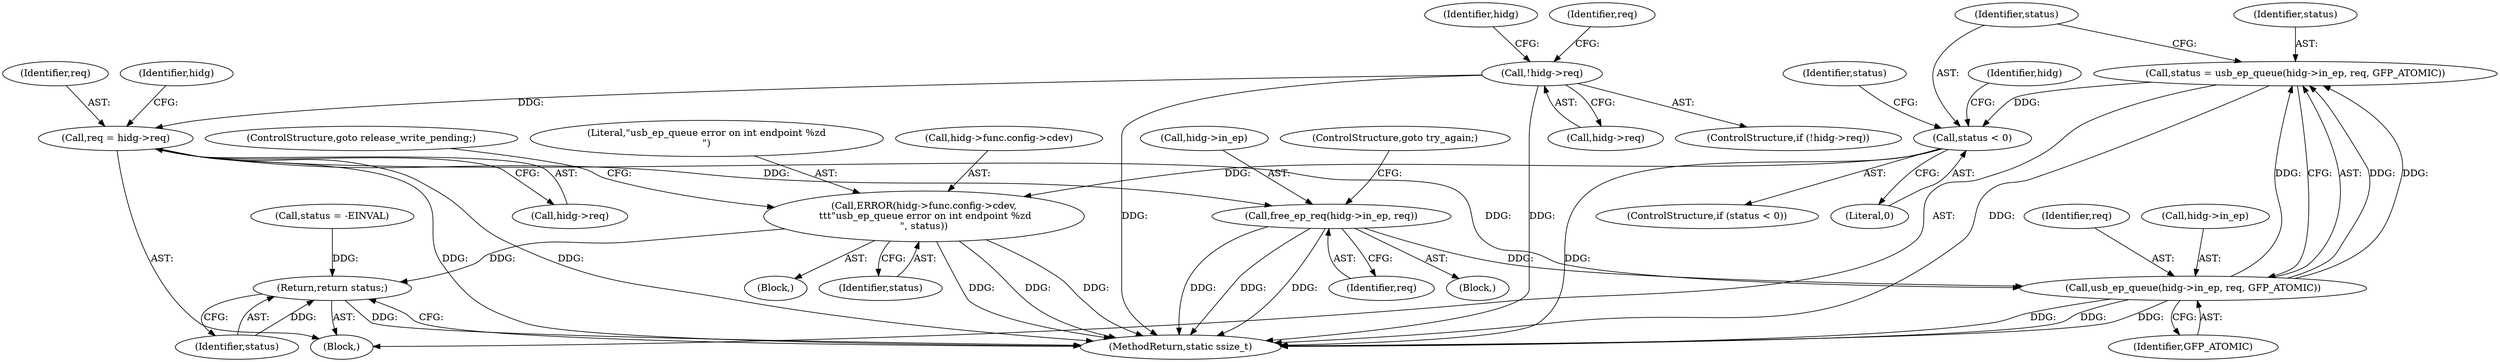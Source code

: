 digraph "0_linux_072684e8c58d17e853f8e8b9f6d9ce2e58d2b036@pointer" {
"1000276" [label="(Call,ERROR(hidg->func.config->cdev,\n \t\t\t\"usb_ep_queue error on int endpoint %zd\n\", status))"];
"1000272" [label="(Call,status < 0)"];
"1000263" [label="(Call,status = usb_ep_queue(hidg->in_ep, req, GFP_ATOMIC))"];
"1000265" [label="(Call,usb_ep_queue(hidg->in_ep, req, GFP_ATOMIC))"];
"1000226" [label="(Call,free_ep_req(hidg->in_ep, req))"];
"1000176" [label="(Call,req = hidg->req)"];
"1000221" [label="(Call,!hidg->req)"];
"1000317" [label="(Return,return status;)"];
"1000234" [label="(Identifier,req)"];
"1000263" [label="(Call,status = usb_ep_queue(hidg->in_ep, req, GFP_ATOMIC))"];
"1000230" [label="(Identifier,req)"];
"1000231" [label="(ControlStructure,goto try_again;)"];
"1000221" [label="(Call,!hidg->req)"];
"1000276" [label="(Call,ERROR(hidg->func.config->cdev,\n \t\t\t\"usb_ep_queue error on int endpoint %zd\n\", status))"];
"1000177" [label="(Identifier,req)"];
"1000319" [label="(MethodReturn,static ssize_t)"];
"1000271" [label="(ControlStructure,if (status < 0))"];
"1000270" [label="(Identifier,GFP_ATOMIC)"];
"1000222" [label="(Call,hidg->req)"];
"1000277" [label="(Call,hidg->func.config->cdev)"];
"1000108" [label="(Block,)"];
"1000272" [label="(Call,status < 0)"];
"1000273" [label="(Identifier,status)"];
"1000274" [label="(Literal,0)"];
"1000318" [label="(Identifier,status)"];
"1000265" [label="(Call,usb_ep_queue(hidg->in_ep, req, GFP_ATOMIC))"];
"1000269" [label="(Identifier,req)"];
"1000275" [label="(Block,)"];
"1000264" [label="(Identifier,status)"];
"1000228" [label="(Identifier,hidg)"];
"1000176" [label="(Call,req = hidg->req)"];
"1000226" [label="(Call,free_ep_req(hidg->in_ep, req))"];
"1000227" [label="(Call,hidg->in_ep)"];
"1000286" [label="(ControlStructure,goto release_write_pending;)"];
"1000225" [label="(Block,)"];
"1000290" [label="(Identifier,status)"];
"1000317" [label="(Return,return status;)"];
"1000220" [label="(ControlStructure,if (!hidg->req))"];
"1000209" [label="(Call,status = -EINVAL)"];
"1000284" [label="(Literal,\"usb_ep_queue error on int endpoint %zd\n\")"];
"1000280" [label="(Identifier,hidg)"];
"1000184" [label="(Identifier,hidg)"];
"1000285" [label="(Identifier,status)"];
"1000178" [label="(Call,hidg->req)"];
"1000266" [label="(Call,hidg->in_ep)"];
"1000276" -> "1000275"  [label="AST: "];
"1000276" -> "1000285"  [label="CFG: "];
"1000277" -> "1000276"  [label="AST: "];
"1000284" -> "1000276"  [label="AST: "];
"1000285" -> "1000276"  [label="AST: "];
"1000286" -> "1000276"  [label="CFG: "];
"1000276" -> "1000319"  [label="DDG: "];
"1000276" -> "1000319"  [label="DDG: "];
"1000276" -> "1000319"  [label="DDG: "];
"1000272" -> "1000276"  [label="DDG: "];
"1000276" -> "1000317"  [label="DDG: "];
"1000272" -> "1000271"  [label="AST: "];
"1000272" -> "1000274"  [label="CFG: "];
"1000273" -> "1000272"  [label="AST: "];
"1000274" -> "1000272"  [label="AST: "];
"1000280" -> "1000272"  [label="CFG: "];
"1000290" -> "1000272"  [label="CFG: "];
"1000272" -> "1000319"  [label="DDG: "];
"1000263" -> "1000272"  [label="DDG: "];
"1000263" -> "1000108"  [label="AST: "];
"1000263" -> "1000265"  [label="CFG: "];
"1000264" -> "1000263"  [label="AST: "];
"1000265" -> "1000263"  [label="AST: "];
"1000273" -> "1000263"  [label="CFG: "];
"1000263" -> "1000319"  [label="DDG: "];
"1000265" -> "1000263"  [label="DDG: "];
"1000265" -> "1000263"  [label="DDG: "];
"1000265" -> "1000263"  [label="DDG: "];
"1000265" -> "1000270"  [label="CFG: "];
"1000266" -> "1000265"  [label="AST: "];
"1000269" -> "1000265"  [label="AST: "];
"1000270" -> "1000265"  [label="AST: "];
"1000265" -> "1000319"  [label="DDG: "];
"1000265" -> "1000319"  [label="DDG: "];
"1000265" -> "1000319"  [label="DDG: "];
"1000226" -> "1000265"  [label="DDG: "];
"1000176" -> "1000265"  [label="DDG: "];
"1000226" -> "1000225"  [label="AST: "];
"1000226" -> "1000230"  [label="CFG: "];
"1000227" -> "1000226"  [label="AST: "];
"1000230" -> "1000226"  [label="AST: "];
"1000231" -> "1000226"  [label="CFG: "];
"1000226" -> "1000319"  [label="DDG: "];
"1000226" -> "1000319"  [label="DDG: "];
"1000226" -> "1000319"  [label="DDG: "];
"1000176" -> "1000226"  [label="DDG: "];
"1000176" -> "1000108"  [label="AST: "];
"1000176" -> "1000178"  [label="CFG: "];
"1000177" -> "1000176"  [label="AST: "];
"1000178" -> "1000176"  [label="AST: "];
"1000184" -> "1000176"  [label="CFG: "];
"1000176" -> "1000319"  [label="DDG: "];
"1000176" -> "1000319"  [label="DDG: "];
"1000221" -> "1000176"  [label="DDG: "];
"1000221" -> "1000220"  [label="AST: "];
"1000221" -> "1000222"  [label="CFG: "];
"1000222" -> "1000221"  [label="AST: "];
"1000228" -> "1000221"  [label="CFG: "];
"1000234" -> "1000221"  [label="CFG: "];
"1000221" -> "1000319"  [label="DDG: "];
"1000221" -> "1000319"  [label="DDG: "];
"1000317" -> "1000108"  [label="AST: "];
"1000317" -> "1000318"  [label="CFG: "];
"1000318" -> "1000317"  [label="AST: "];
"1000319" -> "1000317"  [label="CFG: "];
"1000317" -> "1000319"  [label="DDG: "];
"1000318" -> "1000317"  [label="DDG: "];
"1000209" -> "1000317"  [label="DDG: "];
}
